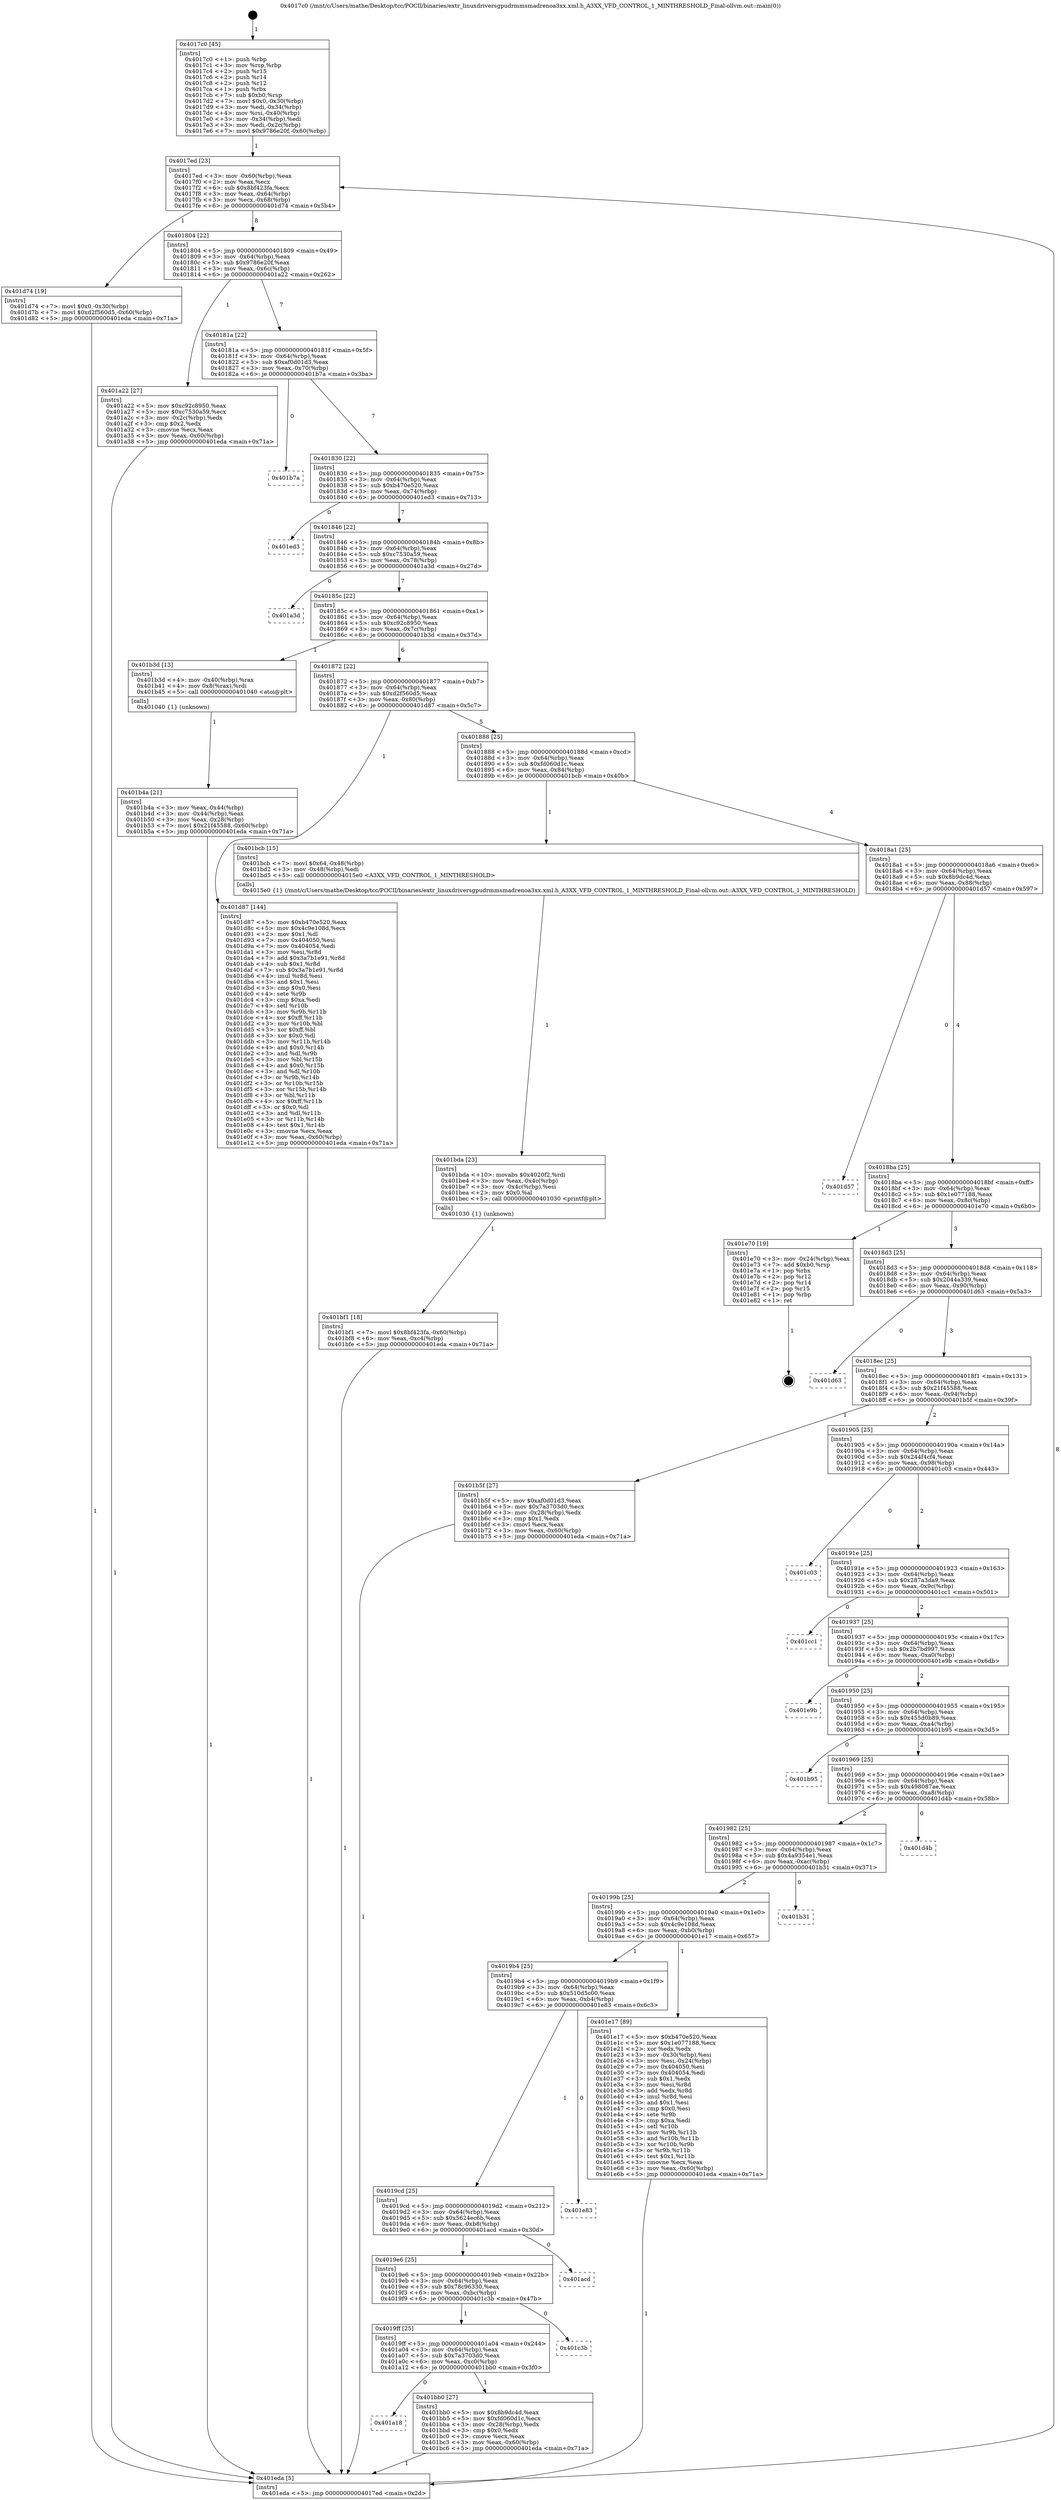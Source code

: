 digraph "0x4017c0" {
  label = "0x4017c0 (/mnt/c/Users/mathe/Desktop/tcc/POCII/binaries/extr_linuxdriversgpudrmmsmadrenoa3xx.xml.h_A3XX_VFD_CONTROL_1_MINTHRESHOLD_Final-ollvm.out::main(0))"
  labelloc = "t"
  node[shape=record]

  Entry [label="",width=0.3,height=0.3,shape=circle,fillcolor=black,style=filled]
  "0x4017ed" [label="{
     0x4017ed [23]\l
     | [instrs]\l
     &nbsp;&nbsp;0x4017ed \<+3\>: mov -0x60(%rbp),%eax\l
     &nbsp;&nbsp;0x4017f0 \<+2\>: mov %eax,%ecx\l
     &nbsp;&nbsp;0x4017f2 \<+6\>: sub $0x8bf423fa,%ecx\l
     &nbsp;&nbsp;0x4017f8 \<+3\>: mov %eax,-0x64(%rbp)\l
     &nbsp;&nbsp;0x4017fb \<+3\>: mov %ecx,-0x68(%rbp)\l
     &nbsp;&nbsp;0x4017fe \<+6\>: je 0000000000401d74 \<main+0x5b4\>\l
  }"]
  "0x401d74" [label="{
     0x401d74 [19]\l
     | [instrs]\l
     &nbsp;&nbsp;0x401d74 \<+7\>: movl $0x0,-0x30(%rbp)\l
     &nbsp;&nbsp;0x401d7b \<+7\>: movl $0xd2f560d5,-0x60(%rbp)\l
     &nbsp;&nbsp;0x401d82 \<+5\>: jmp 0000000000401eda \<main+0x71a\>\l
  }"]
  "0x401804" [label="{
     0x401804 [22]\l
     | [instrs]\l
     &nbsp;&nbsp;0x401804 \<+5\>: jmp 0000000000401809 \<main+0x49\>\l
     &nbsp;&nbsp;0x401809 \<+3\>: mov -0x64(%rbp),%eax\l
     &nbsp;&nbsp;0x40180c \<+5\>: sub $0x9786e20f,%eax\l
     &nbsp;&nbsp;0x401811 \<+3\>: mov %eax,-0x6c(%rbp)\l
     &nbsp;&nbsp;0x401814 \<+6\>: je 0000000000401a22 \<main+0x262\>\l
  }"]
  Exit [label="",width=0.3,height=0.3,shape=circle,fillcolor=black,style=filled,peripheries=2]
  "0x401a22" [label="{
     0x401a22 [27]\l
     | [instrs]\l
     &nbsp;&nbsp;0x401a22 \<+5\>: mov $0xc92c8950,%eax\l
     &nbsp;&nbsp;0x401a27 \<+5\>: mov $0xc7530a59,%ecx\l
     &nbsp;&nbsp;0x401a2c \<+3\>: mov -0x2c(%rbp),%edx\l
     &nbsp;&nbsp;0x401a2f \<+3\>: cmp $0x2,%edx\l
     &nbsp;&nbsp;0x401a32 \<+3\>: cmovne %ecx,%eax\l
     &nbsp;&nbsp;0x401a35 \<+3\>: mov %eax,-0x60(%rbp)\l
     &nbsp;&nbsp;0x401a38 \<+5\>: jmp 0000000000401eda \<main+0x71a\>\l
  }"]
  "0x40181a" [label="{
     0x40181a [22]\l
     | [instrs]\l
     &nbsp;&nbsp;0x40181a \<+5\>: jmp 000000000040181f \<main+0x5f\>\l
     &nbsp;&nbsp;0x40181f \<+3\>: mov -0x64(%rbp),%eax\l
     &nbsp;&nbsp;0x401822 \<+5\>: sub $0xaf0d01d3,%eax\l
     &nbsp;&nbsp;0x401827 \<+3\>: mov %eax,-0x70(%rbp)\l
     &nbsp;&nbsp;0x40182a \<+6\>: je 0000000000401b7a \<main+0x3ba\>\l
  }"]
  "0x401eda" [label="{
     0x401eda [5]\l
     | [instrs]\l
     &nbsp;&nbsp;0x401eda \<+5\>: jmp 00000000004017ed \<main+0x2d\>\l
  }"]
  "0x4017c0" [label="{
     0x4017c0 [45]\l
     | [instrs]\l
     &nbsp;&nbsp;0x4017c0 \<+1\>: push %rbp\l
     &nbsp;&nbsp;0x4017c1 \<+3\>: mov %rsp,%rbp\l
     &nbsp;&nbsp;0x4017c4 \<+2\>: push %r15\l
     &nbsp;&nbsp;0x4017c6 \<+2\>: push %r14\l
     &nbsp;&nbsp;0x4017c8 \<+2\>: push %r12\l
     &nbsp;&nbsp;0x4017ca \<+1\>: push %rbx\l
     &nbsp;&nbsp;0x4017cb \<+7\>: sub $0xb0,%rsp\l
     &nbsp;&nbsp;0x4017d2 \<+7\>: movl $0x0,-0x30(%rbp)\l
     &nbsp;&nbsp;0x4017d9 \<+3\>: mov %edi,-0x34(%rbp)\l
     &nbsp;&nbsp;0x4017dc \<+4\>: mov %rsi,-0x40(%rbp)\l
     &nbsp;&nbsp;0x4017e0 \<+3\>: mov -0x34(%rbp),%edi\l
     &nbsp;&nbsp;0x4017e3 \<+3\>: mov %edi,-0x2c(%rbp)\l
     &nbsp;&nbsp;0x4017e6 \<+7\>: movl $0x9786e20f,-0x60(%rbp)\l
  }"]
  "0x401bf1" [label="{
     0x401bf1 [18]\l
     | [instrs]\l
     &nbsp;&nbsp;0x401bf1 \<+7\>: movl $0x8bf423fa,-0x60(%rbp)\l
     &nbsp;&nbsp;0x401bf8 \<+6\>: mov %eax,-0xc4(%rbp)\l
     &nbsp;&nbsp;0x401bfe \<+5\>: jmp 0000000000401eda \<main+0x71a\>\l
  }"]
  "0x401b7a" [label="{
     0x401b7a\l
  }", style=dashed]
  "0x401830" [label="{
     0x401830 [22]\l
     | [instrs]\l
     &nbsp;&nbsp;0x401830 \<+5\>: jmp 0000000000401835 \<main+0x75\>\l
     &nbsp;&nbsp;0x401835 \<+3\>: mov -0x64(%rbp),%eax\l
     &nbsp;&nbsp;0x401838 \<+5\>: sub $0xb470e520,%eax\l
     &nbsp;&nbsp;0x40183d \<+3\>: mov %eax,-0x74(%rbp)\l
     &nbsp;&nbsp;0x401840 \<+6\>: je 0000000000401ed3 \<main+0x713\>\l
  }"]
  "0x401bda" [label="{
     0x401bda [23]\l
     | [instrs]\l
     &nbsp;&nbsp;0x401bda \<+10\>: movabs $0x4020f2,%rdi\l
     &nbsp;&nbsp;0x401be4 \<+3\>: mov %eax,-0x4c(%rbp)\l
     &nbsp;&nbsp;0x401be7 \<+3\>: mov -0x4c(%rbp),%esi\l
     &nbsp;&nbsp;0x401bea \<+2\>: mov $0x0,%al\l
     &nbsp;&nbsp;0x401bec \<+5\>: call 0000000000401030 \<printf@plt\>\l
     | [calls]\l
     &nbsp;&nbsp;0x401030 \{1\} (unknown)\l
  }"]
  "0x401ed3" [label="{
     0x401ed3\l
  }", style=dashed]
  "0x401846" [label="{
     0x401846 [22]\l
     | [instrs]\l
     &nbsp;&nbsp;0x401846 \<+5\>: jmp 000000000040184b \<main+0x8b\>\l
     &nbsp;&nbsp;0x40184b \<+3\>: mov -0x64(%rbp),%eax\l
     &nbsp;&nbsp;0x40184e \<+5\>: sub $0xc7530a59,%eax\l
     &nbsp;&nbsp;0x401853 \<+3\>: mov %eax,-0x78(%rbp)\l
     &nbsp;&nbsp;0x401856 \<+6\>: je 0000000000401a3d \<main+0x27d\>\l
  }"]
  "0x401a18" [label="{
     0x401a18\l
  }", style=dashed]
  "0x401a3d" [label="{
     0x401a3d\l
  }", style=dashed]
  "0x40185c" [label="{
     0x40185c [22]\l
     | [instrs]\l
     &nbsp;&nbsp;0x40185c \<+5\>: jmp 0000000000401861 \<main+0xa1\>\l
     &nbsp;&nbsp;0x401861 \<+3\>: mov -0x64(%rbp),%eax\l
     &nbsp;&nbsp;0x401864 \<+5\>: sub $0xc92c8950,%eax\l
     &nbsp;&nbsp;0x401869 \<+3\>: mov %eax,-0x7c(%rbp)\l
     &nbsp;&nbsp;0x40186c \<+6\>: je 0000000000401b3d \<main+0x37d\>\l
  }"]
  "0x401bb0" [label="{
     0x401bb0 [27]\l
     | [instrs]\l
     &nbsp;&nbsp;0x401bb0 \<+5\>: mov $0x8b9dc4d,%eax\l
     &nbsp;&nbsp;0x401bb5 \<+5\>: mov $0xfd060d1c,%ecx\l
     &nbsp;&nbsp;0x401bba \<+3\>: mov -0x28(%rbp),%edx\l
     &nbsp;&nbsp;0x401bbd \<+3\>: cmp $0x0,%edx\l
     &nbsp;&nbsp;0x401bc0 \<+3\>: cmove %ecx,%eax\l
     &nbsp;&nbsp;0x401bc3 \<+3\>: mov %eax,-0x60(%rbp)\l
     &nbsp;&nbsp;0x401bc6 \<+5\>: jmp 0000000000401eda \<main+0x71a\>\l
  }"]
  "0x401b3d" [label="{
     0x401b3d [13]\l
     | [instrs]\l
     &nbsp;&nbsp;0x401b3d \<+4\>: mov -0x40(%rbp),%rax\l
     &nbsp;&nbsp;0x401b41 \<+4\>: mov 0x8(%rax),%rdi\l
     &nbsp;&nbsp;0x401b45 \<+5\>: call 0000000000401040 \<atoi@plt\>\l
     | [calls]\l
     &nbsp;&nbsp;0x401040 \{1\} (unknown)\l
  }"]
  "0x401872" [label="{
     0x401872 [22]\l
     | [instrs]\l
     &nbsp;&nbsp;0x401872 \<+5\>: jmp 0000000000401877 \<main+0xb7\>\l
     &nbsp;&nbsp;0x401877 \<+3\>: mov -0x64(%rbp),%eax\l
     &nbsp;&nbsp;0x40187a \<+5\>: sub $0xd2f560d5,%eax\l
     &nbsp;&nbsp;0x40187f \<+3\>: mov %eax,-0x80(%rbp)\l
     &nbsp;&nbsp;0x401882 \<+6\>: je 0000000000401d87 \<main+0x5c7\>\l
  }"]
  "0x401b4a" [label="{
     0x401b4a [21]\l
     | [instrs]\l
     &nbsp;&nbsp;0x401b4a \<+3\>: mov %eax,-0x44(%rbp)\l
     &nbsp;&nbsp;0x401b4d \<+3\>: mov -0x44(%rbp),%eax\l
     &nbsp;&nbsp;0x401b50 \<+3\>: mov %eax,-0x28(%rbp)\l
     &nbsp;&nbsp;0x401b53 \<+7\>: movl $0x21f45588,-0x60(%rbp)\l
     &nbsp;&nbsp;0x401b5a \<+5\>: jmp 0000000000401eda \<main+0x71a\>\l
  }"]
  "0x4019ff" [label="{
     0x4019ff [25]\l
     | [instrs]\l
     &nbsp;&nbsp;0x4019ff \<+5\>: jmp 0000000000401a04 \<main+0x244\>\l
     &nbsp;&nbsp;0x401a04 \<+3\>: mov -0x64(%rbp),%eax\l
     &nbsp;&nbsp;0x401a07 \<+5\>: sub $0x7a3703d0,%eax\l
     &nbsp;&nbsp;0x401a0c \<+6\>: mov %eax,-0xc0(%rbp)\l
     &nbsp;&nbsp;0x401a12 \<+6\>: je 0000000000401bb0 \<main+0x3f0\>\l
  }"]
  "0x401d87" [label="{
     0x401d87 [144]\l
     | [instrs]\l
     &nbsp;&nbsp;0x401d87 \<+5\>: mov $0xb470e520,%eax\l
     &nbsp;&nbsp;0x401d8c \<+5\>: mov $0x4c9e108d,%ecx\l
     &nbsp;&nbsp;0x401d91 \<+2\>: mov $0x1,%dl\l
     &nbsp;&nbsp;0x401d93 \<+7\>: mov 0x404050,%esi\l
     &nbsp;&nbsp;0x401d9a \<+7\>: mov 0x404054,%edi\l
     &nbsp;&nbsp;0x401da1 \<+3\>: mov %esi,%r8d\l
     &nbsp;&nbsp;0x401da4 \<+7\>: add $0x3a7b1e91,%r8d\l
     &nbsp;&nbsp;0x401dab \<+4\>: sub $0x1,%r8d\l
     &nbsp;&nbsp;0x401daf \<+7\>: sub $0x3a7b1e91,%r8d\l
     &nbsp;&nbsp;0x401db6 \<+4\>: imul %r8d,%esi\l
     &nbsp;&nbsp;0x401dba \<+3\>: and $0x1,%esi\l
     &nbsp;&nbsp;0x401dbd \<+3\>: cmp $0x0,%esi\l
     &nbsp;&nbsp;0x401dc0 \<+4\>: sete %r9b\l
     &nbsp;&nbsp;0x401dc4 \<+3\>: cmp $0xa,%edi\l
     &nbsp;&nbsp;0x401dc7 \<+4\>: setl %r10b\l
     &nbsp;&nbsp;0x401dcb \<+3\>: mov %r9b,%r11b\l
     &nbsp;&nbsp;0x401dce \<+4\>: xor $0xff,%r11b\l
     &nbsp;&nbsp;0x401dd2 \<+3\>: mov %r10b,%bl\l
     &nbsp;&nbsp;0x401dd5 \<+3\>: xor $0xff,%bl\l
     &nbsp;&nbsp;0x401dd8 \<+3\>: xor $0x0,%dl\l
     &nbsp;&nbsp;0x401ddb \<+3\>: mov %r11b,%r14b\l
     &nbsp;&nbsp;0x401dde \<+4\>: and $0x0,%r14b\l
     &nbsp;&nbsp;0x401de2 \<+3\>: and %dl,%r9b\l
     &nbsp;&nbsp;0x401de5 \<+3\>: mov %bl,%r15b\l
     &nbsp;&nbsp;0x401de8 \<+4\>: and $0x0,%r15b\l
     &nbsp;&nbsp;0x401dec \<+3\>: and %dl,%r10b\l
     &nbsp;&nbsp;0x401def \<+3\>: or %r9b,%r14b\l
     &nbsp;&nbsp;0x401df2 \<+3\>: or %r10b,%r15b\l
     &nbsp;&nbsp;0x401df5 \<+3\>: xor %r15b,%r14b\l
     &nbsp;&nbsp;0x401df8 \<+3\>: or %bl,%r11b\l
     &nbsp;&nbsp;0x401dfb \<+4\>: xor $0xff,%r11b\l
     &nbsp;&nbsp;0x401dff \<+3\>: or $0x0,%dl\l
     &nbsp;&nbsp;0x401e02 \<+3\>: and %dl,%r11b\l
     &nbsp;&nbsp;0x401e05 \<+3\>: or %r11b,%r14b\l
     &nbsp;&nbsp;0x401e08 \<+4\>: test $0x1,%r14b\l
     &nbsp;&nbsp;0x401e0c \<+3\>: cmovne %ecx,%eax\l
     &nbsp;&nbsp;0x401e0f \<+3\>: mov %eax,-0x60(%rbp)\l
     &nbsp;&nbsp;0x401e12 \<+5\>: jmp 0000000000401eda \<main+0x71a\>\l
  }"]
  "0x401888" [label="{
     0x401888 [25]\l
     | [instrs]\l
     &nbsp;&nbsp;0x401888 \<+5\>: jmp 000000000040188d \<main+0xcd\>\l
     &nbsp;&nbsp;0x40188d \<+3\>: mov -0x64(%rbp),%eax\l
     &nbsp;&nbsp;0x401890 \<+5\>: sub $0xfd060d1c,%eax\l
     &nbsp;&nbsp;0x401895 \<+6\>: mov %eax,-0x84(%rbp)\l
     &nbsp;&nbsp;0x40189b \<+6\>: je 0000000000401bcb \<main+0x40b\>\l
  }"]
  "0x401c3b" [label="{
     0x401c3b\l
  }", style=dashed]
  "0x401bcb" [label="{
     0x401bcb [15]\l
     | [instrs]\l
     &nbsp;&nbsp;0x401bcb \<+7\>: movl $0x64,-0x48(%rbp)\l
     &nbsp;&nbsp;0x401bd2 \<+3\>: mov -0x48(%rbp),%edi\l
     &nbsp;&nbsp;0x401bd5 \<+5\>: call 00000000004015e0 \<A3XX_VFD_CONTROL_1_MINTHRESHOLD\>\l
     | [calls]\l
     &nbsp;&nbsp;0x4015e0 \{1\} (/mnt/c/Users/mathe/Desktop/tcc/POCII/binaries/extr_linuxdriversgpudrmmsmadrenoa3xx.xml.h_A3XX_VFD_CONTROL_1_MINTHRESHOLD_Final-ollvm.out::A3XX_VFD_CONTROL_1_MINTHRESHOLD)\l
  }"]
  "0x4018a1" [label="{
     0x4018a1 [25]\l
     | [instrs]\l
     &nbsp;&nbsp;0x4018a1 \<+5\>: jmp 00000000004018a6 \<main+0xe6\>\l
     &nbsp;&nbsp;0x4018a6 \<+3\>: mov -0x64(%rbp),%eax\l
     &nbsp;&nbsp;0x4018a9 \<+5\>: sub $0x8b9dc4d,%eax\l
     &nbsp;&nbsp;0x4018ae \<+6\>: mov %eax,-0x88(%rbp)\l
     &nbsp;&nbsp;0x4018b4 \<+6\>: je 0000000000401d57 \<main+0x597\>\l
  }"]
  "0x4019e6" [label="{
     0x4019e6 [25]\l
     | [instrs]\l
     &nbsp;&nbsp;0x4019e6 \<+5\>: jmp 00000000004019eb \<main+0x22b\>\l
     &nbsp;&nbsp;0x4019eb \<+3\>: mov -0x64(%rbp),%eax\l
     &nbsp;&nbsp;0x4019ee \<+5\>: sub $0x78c96330,%eax\l
     &nbsp;&nbsp;0x4019f3 \<+6\>: mov %eax,-0xbc(%rbp)\l
     &nbsp;&nbsp;0x4019f9 \<+6\>: je 0000000000401c3b \<main+0x47b\>\l
  }"]
  "0x401d57" [label="{
     0x401d57\l
  }", style=dashed]
  "0x4018ba" [label="{
     0x4018ba [25]\l
     | [instrs]\l
     &nbsp;&nbsp;0x4018ba \<+5\>: jmp 00000000004018bf \<main+0xff\>\l
     &nbsp;&nbsp;0x4018bf \<+3\>: mov -0x64(%rbp),%eax\l
     &nbsp;&nbsp;0x4018c2 \<+5\>: sub $0x1e077188,%eax\l
     &nbsp;&nbsp;0x4018c7 \<+6\>: mov %eax,-0x8c(%rbp)\l
     &nbsp;&nbsp;0x4018cd \<+6\>: je 0000000000401e70 \<main+0x6b0\>\l
  }"]
  "0x401acd" [label="{
     0x401acd\l
  }", style=dashed]
  "0x401e70" [label="{
     0x401e70 [19]\l
     | [instrs]\l
     &nbsp;&nbsp;0x401e70 \<+3\>: mov -0x24(%rbp),%eax\l
     &nbsp;&nbsp;0x401e73 \<+7\>: add $0xb0,%rsp\l
     &nbsp;&nbsp;0x401e7a \<+1\>: pop %rbx\l
     &nbsp;&nbsp;0x401e7b \<+2\>: pop %r12\l
     &nbsp;&nbsp;0x401e7d \<+2\>: pop %r14\l
     &nbsp;&nbsp;0x401e7f \<+2\>: pop %r15\l
     &nbsp;&nbsp;0x401e81 \<+1\>: pop %rbp\l
     &nbsp;&nbsp;0x401e82 \<+1\>: ret\l
  }"]
  "0x4018d3" [label="{
     0x4018d3 [25]\l
     | [instrs]\l
     &nbsp;&nbsp;0x4018d3 \<+5\>: jmp 00000000004018d8 \<main+0x118\>\l
     &nbsp;&nbsp;0x4018d8 \<+3\>: mov -0x64(%rbp),%eax\l
     &nbsp;&nbsp;0x4018db \<+5\>: sub $0x2044a339,%eax\l
     &nbsp;&nbsp;0x4018e0 \<+6\>: mov %eax,-0x90(%rbp)\l
     &nbsp;&nbsp;0x4018e6 \<+6\>: je 0000000000401d63 \<main+0x5a3\>\l
  }"]
  "0x4019cd" [label="{
     0x4019cd [25]\l
     | [instrs]\l
     &nbsp;&nbsp;0x4019cd \<+5\>: jmp 00000000004019d2 \<main+0x212\>\l
     &nbsp;&nbsp;0x4019d2 \<+3\>: mov -0x64(%rbp),%eax\l
     &nbsp;&nbsp;0x4019d5 \<+5\>: sub $0x5624ec6b,%eax\l
     &nbsp;&nbsp;0x4019da \<+6\>: mov %eax,-0xb8(%rbp)\l
     &nbsp;&nbsp;0x4019e0 \<+6\>: je 0000000000401acd \<main+0x30d\>\l
  }"]
  "0x401d63" [label="{
     0x401d63\l
  }", style=dashed]
  "0x4018ec" [label="{
     0x4018ec [25]\l
     | [instrs]\l
     &nbsp;&nbsp;0x4018ec \<+5\>: jmp 00000000004018f1 \<main+0x131\>\l
     &nbsp;&nbsp;0x4018f1 \<+3\>: mov -0x64(%rbp),%eax\l
     &nbsp;&nbsp;0x4018f4 \<+5\>: sub $0x21f45588,%eax\l
     &nbsp;&nbsp;0x4018f9 \<+6\>: mov %eax,-0x94(%rbp)\l
     &nbsp;&nbsp;0x4018ff \<+6\>: je 0000000000401b5f \<main+0x39f\>\l
  }"]
  "0x401e83" [label="{
     0x401e83\l
  }", style=dashed]
  "0x401b5f" [label="{
     0x401b5f [27]\l
     | [instrs]\l
     &nbsp;&nbsp;0x401b5f \<+5\>: mov $0xaf0d01d3,%eax\l
     &nbsp;&nbsp;0x401b64 \<+5\>: mov $0x7a3703d0,%ecx\l
     &nbsp;&nbsp;0x401b69 \<+3\>: mov -0x28(%rbp),%edx\l
     &nbsp;&nbsp;0x401b6c \<+3\>: cmp $0x1,%edx\l
     &nbsp;&nbsp;0x401b6f \<+3\>: cmovl %ecx,%eax\l
     &nbsp;&nbsp;0x401b72 \<+3\>: mov %eax,-0x60(%rbp)\l
     &nbsp;&nbsp;0x401b75 \<+5\>: jmp 0000000000401eda \<main+0x71a\>\l
  }"]
  "0x401905" [label="{
     0x401905 [25]\l
     | [instrs]\l
     &nbsp;&nbsp;0x401905 \<+5\>: jmp 000000000040190a \<main+0x14a\>\l
     &nbsp;&nbsp;0x40190a \<+3\>: mov -0x64(%rbp),%eax\l
     &nbsp;&nbsp;0x40190d \<+5\>: sub $0x244f4cf4,%eax\l
     &nbsp;&nbsp;0x401912 \<+6\>: mov %eax,-0x98(%rbp)\l
     &nbsp;&nbsp;0x401918 \<+6\>: je 0000000000401c03 \<main+0x443\>\l
  }"]
  "0x4019b4" [label="{
     0x4019b4 [25]\l
     | [instrs]\l
     &nbsp;&nbsp;0x4019b4 \<+5\>: jmp 00000000004019b9 \<main+0x1f9\>\l
     &nbsp;&nbsp;0x4019b9 \<+3\>: mov -0x64(%rbp),%eax\l
     &nbsp;&nbsp;0x4019bc \<+5\>: sub $0x510d5c00,%eax\l
     &nbsp;&nbsp;0x4019c1 \<+6\>: mov %eax,-0xb4(%rbp)\l
     &nbsp;&nbsp;0x4019c7 \<+6\>: je 0000000000401e83 \<main+0x6c3\>\l
  }"]
  "0x401c03" [label="{
     0x401c03\l
  }", style=dashed]
  "0x40191e" [label="{
     0x40191e [25]\l
     | [instrs]\l
     &nbsp;&nbsp;0x40191e \<+5\>: jmp 0000000000401923 \<main+0x163\>\l
     &nbsp;&nbsp;0x401923 \<+3\>: mov -0x64(%rbp),%eax\l
     &nbsp;&nbsp;0x401926 \<+5\>: sub $0x287a3da9,%eax\l
     &nbsp;&nbsp;0x40192b \<+6\>: mov %eax,-0x9c(%rbp)\l
     &nbsp;&nbsp;0x401931 \<+6\>: je 0000000000401cc1 \<main+0x501\>\l
  }"]
  "0x401e17" [label="{
     0x401e17 [89]\l
     | [instrs]\l
     &nbsp;&nbsp;0x401e17 \<+5\>: mov $0xb470e520,%eax\l
     &nbsp;&nbsp;0x401e1c \<+5\>: mov $0x1e077188,%ecx\l
     &nbsp;&nbsp;0x401e21 \<+2\>: xor %edx,%edx\l
     &nbsp;&nbsp;0x401e23 \<+3\>: mov -0x30(%rbp),%esi\l
     &nbsp;&nbsp;0x401e26 \<+3\>: mov %esi,-0x24(%rbp)\l
     &nbsp;&nbsp;0x401e29 \<+7\>: mov 0x404050,%esi\l
     &nbsp;&nbsp;0x401e30 \<+7\>: mov 0x404054,%edi\l
     &nbsp;&nbsp;0x401e37 \<+3\>: sub $0x1,%edx\l
     &nbsp;&nbsp;0x401e3a \<+3\>: mov %esi,%r8d\l
     &nbsp;&nbsp;0x401e3d \<+3\>: add %edx,%r8d\l
     &nbsp;&nbsp;0x401e40 \<+4\>: imul %r8d,%esi\l
     &nbsp;&nbsp;0x401e44 \<+3\>: and $0x1,%esi\l
     &nbsp;&nbsp;0x401e47 \<+3\>: cmp $0x0,%esi\l
     &nbsp;&nbsp;0x401e4a \<+4\>: sete %r9b\l
     &nbsp;&nbsp;0x401e4e \<+3\>: cmp $0xa,%edi\l
     &nbsp;&nbsp;0x401e51 \<+4\>: setl %r10b\l
     &nbsp;&nbsp;0x401e55 \<+3\>: mov %r9b,%r11b\l
     &nbsp;&nbsp;0x401e58 \<+3\>: and %r10b,%r11b\l
     &nbsp;&nbsp;0x401e5b \<+3\>: xor %r10b,%r9b\l
     &nbsp;&nbsp;0x401e5e \<+3\>: or %r9b,%r11b\l
     &nbsp;&nbsp;0x401e61 \<+4\>: test $0x1,%r11b\l
     &nbsp;&nbsp;0x401e65 \<+3\>: cmovne %ecx,%eax\l
     &nbsp;&nbsp;0x401e68 \<+3\>: mov %eax,-0x60(%rbp)\l
     &nbsp;&nbsp;0x401e6b \<+5\>: jmp 0000000000401eda \<main+0x71a\>\l
  }"]
  "0x401cc1" [label="{
     0x401cc1\l
  }", style=dashed]
  "0x401937" [label="{
     0x401937 [25]\l
     | [instrs]\l
     &nbsp;&nbsp;0x401937 \<+5\>: jmp 000000000040193c \<main+0x17c\>\l
     &nbsp;&nbsp;0x40193c \<+3\>: mov -0x64(%rbp),%eax\l
     &nbsp;&nbsp;0x40193f \<+5\>: sub $0x2b7bd997,%eax\l
     &nbsp;&nbsp;0x401944 \<+6\>: mov %eax,-0xa0(%rbp)\l
     &nbsp;&nbsp;0x40194a \<+6\>: je 0000000000401e9b \<main+0x6db\>\l
  }"]
  "0x40199b" [label="{
     0x40199b [25]\l
     | [instrs]\l
     &nbsp;&nbsp;0x40199b \<+5\>: jmp 00000000004019a0 \<main+0x1e0\>\l
     &nbsp;&nbsp;0x4019a0 \<+3\>: mov -0x64(%rbp),%eax\l
     &nbsp;&nbsp;0x4019a3 \<+5\>: sub $0x4c9e108d,%eax\l
     &nbsp;&nbsp;0x4019a8 \<+6\>: mov %eax,-0xb0(%rbp)\l
     &nbsp;&nbsp;0x4019ae \<+6\>: je 0000000000401e17 \<main+0x657\>\l
  }"]
  "0x401e9b" [label="{
     0x401e9b\l
  }", style=dashed]
  "0x401950" [label="{
     0x401950 [25]\l
     | [instrs]\l
     &nbsp;&nbsp;0x401950 \<+5\>: jmp 0000000000401955 \<main+0x195\>\l
     &nbsp;&nbsp;0x401955 \<+3\>: mov -0x64(%rbp),%eax\l
     &nbsp;&nbsp;0x401958 \<+5\>: sub $0x455d0b89,%eax\l
     &nbsp;&nbsp;0x40195d \<+6\>: mov %eax,-0xa4(%rbp)\l
     &nbsp;&nbsp;0x401963 \<+6\>: je 0000000000401b95 \<main+0x3d5\>\l
  }"]
  "0x401b31" [label="{
     0x401b31\l
  }", style=dashed]
  "0x401b95" [label="{
     0x401b95\l
  }", style=dashed]
  "0x401969" [label="{
     0x401969 [25]\l
     | [instrs]\l
     &nbsp;&nbsp;0x401969 \<+5\>: jmp 000000000040196e \<main+0x1ae\>\l
     &nbsp;&nbsp;0x40196e \<+3\>: mov -0x64(%rbp),%eax\l
     &nbsp;&nbsp;0x401971 \<+5\>: sub $0x498087ae,%eax\l
     &nbsp;&nbsp;0x401976 \<+6\>: mov %eax,-0xa8(%rbp)\l
     &nbsp;&nbsp;0x40197c \<+6\>: je 0000000000401d4b \<main+0x58b\>\l
  }"]
  "0x401982" [label="{
     0x401982 [25]\l
     | [instrs]\l
     &nbsp;&nbsp;0x401982 \<+5\>: jmp 0000000000401987 \<main+0x1c7\>\l
     &nbsp;&nbsp;0x401987 \<+3\>: mov -0x64(%rbp),%eax\l
     &nbsp;&nbsp;0x40198a \<+5\>: sub $0x4a9354e1,%eax\l
     &nbsp;&nbsp;0x40198f \<+6\>: mov %eax,-0xac(%rbp)\l
     &nbsp;&nbsp;0x401995 \<+6\>: je 0000000000401b31 \<main+0x371\>\l
  }"]
  "0x401d4b" [label="{
     0x401d4b\l
  }", style=dashed]
  Entry -> "0x4017c0" [label=" 1"]
  "0x4017ed" -> "0x401d74" [label=" 1"]
  "0x4017ed" -> "0x401804" [label=" 8"]
  "0x401e70" -> Exit [label=" 1"]
  "0x401804" -> "0x401a22" [label=" 1"]
  "0x401804" -> "0x40181a" [label=" 7"]
  "0x401a22" -> "0x401eda" [label=" 1"]
  "0x4017c0" -> "0x4017ed" [label=" 1"]
  "0x401eda" -> "0x4017ed" [label=" 8"]
  "0x401e17" -> "0x401eda" [label=" 1"]
  "0x40181a" -> "0x401b7a" [label=" 0"]
  "0x40181a" -> "0x401830" [label=" 7"]
  "0x401d87" -> "0x401eda" [label=" 1"]
  "0x401830" -> "0x401ed3" [label=" 0"]
  "0x401830" -> "0x401846" [label=" 7"]
  "0x401d74" -> "0x401eda" [label=" 1"]
  "0x401846" -> "0x401a3d" [label=" 0"]
  "0x401846" -> "0x40185c" [label=" 7"]
  "0x401bf1" -> "0x401eda" [label=" 1"]
  "0x40185c" -> "0x401b3d" [label=" 1"]
  "0x40185c" -> "0x401872" [label=" 6"]
  "0x401b3d" -> "0x401b4a" [label=" 1"]
  "0x401b4a" -> "0x401eda" [label=" 1"]
  "0x401bda" -> "0x401bf1" [label=" 1"]
  "0x401872" -> "0x401d87" [label=" 1"]
  "0x401872" -> "0x401888" [label=" 5"]
  "0x401bb0" -> "0x401eda" [label=" 1"]
  "0x401888" -> "0x401bcb" [label=" 1"]
  "0x401888" -> "0x4018a1" [label=" 4"]
  "0x4019ff" -> "0x401a18" [label=" 0"]
  "0x4018a1" -> "0x401d57" [label=" 0"]
  "0x4018a1" -> "0x4018ba" [label=" 4"]
  "0x401bcb" -> "0x401bda" [label=" 1"]
  "0x4018ba" -> "0x401e70" [label=" 1"]
  "0x4018ba" -> "0x4018d3" [label=" 3"]
  "0x4019e6" -> "0x4019ff" [label=" 1"]
  "0x4018d3" -> "0x401d63" [label=" 0"]
  "0x4018d3" -> "0x4018ec" [label=" 3"]
  "0x4019ff" -> "0x401bb0" [label=" 1"]
  "0x4018ec" -> "0x401b5f" [label=" 1"]
  "0x4018ec" -> "0x401905" [label=" 2"]
  "0x401b5f" -> "0x401eda" [label=" 1"]
  "0x4019cd" -> "0x4019e6" [label=" 1"]
  "0x401905" -> "0x401c03" [label=" 0"]
  "0x401905" -> "0x40191e" [label=" 2"]
  "0x4019e6" -> "0x401c3b" [label=" 0"]
  "0x40191e" -> "0x401cc1" [label=" 0"]
  "0x40191e" -> "0x401937" [label=" 2"]
  "0x4019b4" -> "0x4019cd" [label=" 1"]
  "0x401937" -> "0x401e9b" [label=" 0"]
  "0x401937" -> "0x401950" [label=" 2"]
  "0x4019cd" -> "0x401acd" [label=" 0"]
  "0x401950" -> "0x401b95" [label=" 0"]
  "0x401950" -> "0x401969" [label=" 2"]
  "0x40199b" -> "0x4019b4" [label=" 1"]
  "0x401969" -> "0x401d4b" [label=" 0"]
  "0x401969" -> "0x401982" [label=" 2"]
  "0x40199b" -> "0x401e17" [label=" 1"]
  "0x401982" -> "0x401b31" [label=" 0"]
  "0x401982" -> "0x40199b" [label=" 2"]
  "0x4019b4" -> "0x401e83" [label=" 0"]
}
